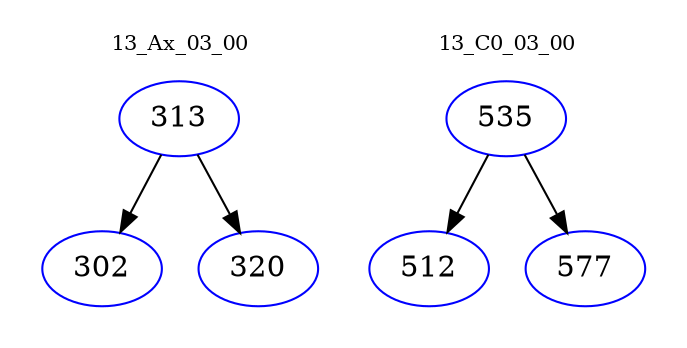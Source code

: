 digraph{
subgraph cluster_0 {
color = white
label = "13_Ax_03_00";
fontsize=10;
T0_313 [label="313", color="blue"]
T0_313 -> T0_302 [color="black"]
T0_302 [label="302", color="blue"]
T0_313 -> T0_320 [color="black"]
T0_320 [label="320", color="blue"]
}
subgraph cluster_1 {
color = white
label = "13_C0_03_00";
fontsize=10;
T1_535 [label="535", color="blue"]
T1_535 -> T1_512 [color="black"]
T1_512 [label="512", color="blue"]
T1_535 -> T1_577 [color="black"]
T1_577 [label="577", color="blue"]
}
}
